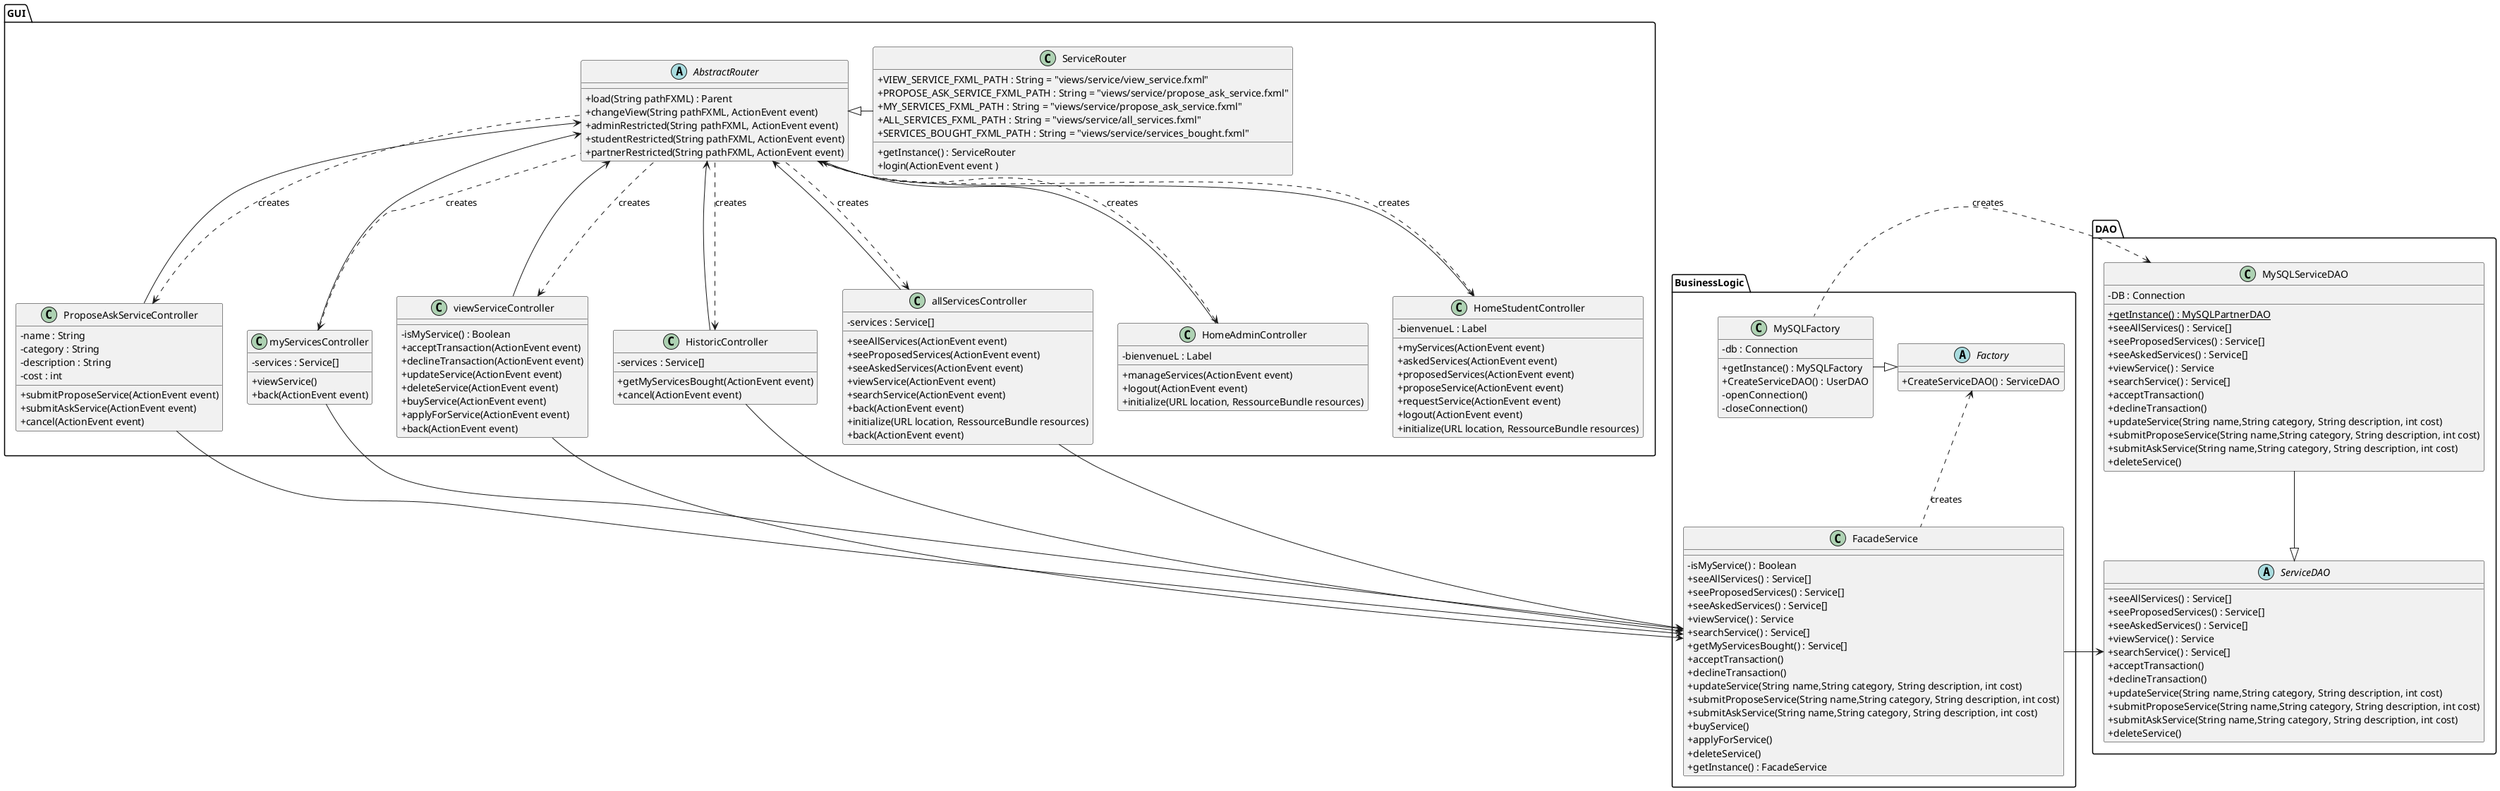 @startuml
skinparam classAttributeIconSize 0

package GUI{
    abstract class AbstractRouter{
        + load(String pathFXML) : Parent
        + changeView(String pathFXML, ActionEvent event)
        + adminRestricted(String pathFXML, ActionEvent event)
        + studentRestricted(String pathFXML, ActionEvent event)
        + partnerRestricted(String pathFXML, ActionEvent event)
    }
    class HomeAdminController{
            - bienvenueL : Label
            + manageServices(ActionEvent event)
            + logout(ActionEvent event)
            + initialize(URL location, RessourceBundle resources)
    }
    class HomeStudentController{
            - bienvenueL : Label
            + myServices(ActionEvent event)
            + askedServices(ActionEvent event)
            + proposedServices(ActionEvent event)
            + proposeService(ActionEvent event)
            + requestService(ActionEvent event)
            + logout(ActionEvent event)
            + initialize(URL location, RessourceBundle resources)
    }
    class ProposeAskServiceController{
        - name : String
        - category : String
        - description : String
        - cost : int

        + submitProposeService(ActionEvent event)
        + submitAskService(ActionEvent event)
        + cancel(ActionEvent event)
    }
    class HistoricController{
            - services : Service[]

            + getMyServicesBought(ActionEvent event)
            + cancel(ActionEvent event)
        }

    class myServicesController{
        - services : Service[]

        + viewService()
        + back(ActionEvent event)
    }

    class viewServiceController{
        - isMyService() : Boolean
        + acceptTransaction(ActionEvent event)
        + declineTransaction(ActionEvent event)
        + updateService(ActionEvent event)
        + deleteService(ActionEvent event)
        + buyService(ActionEvent event)
        + applyForService(ActionEvent event)
        + back(ActionEvent event)
    }

    class allServicesController{
        - services : Service[]

        + seeAllServices(ActionEvent event)
        + seeProposedServices(ActionEvent event)
        + seeAskedServices(ActionEvent event)
        + viewService(ActionEvent event)
        + searchService(ActionEvent event)
        + back(ActionEvent event)
        + initialize(URL location, RessourceBundle resources)
        + back(ActionEvent event)
    }


    class ServiceRouter{
        + VIEW_SERVICE_FXML_PATH : String = "views/service/view_service.fxml"
        + PROPOSE_ASK_SERVICE_FXML_PATH : String = "views/service/propose_ask_service.fxml"
        + MY_SERVICES_FXML_PATH : String = "views/service/propose_ask_service.fxml"
        + ALL_SERVICES_FXML_PATH : String = "views/service/all_services.fxml"
        + SERVICES_BOUGHT_FXML_PATH : String = "views/service/services_bought.fxml"
        + getInstance() : ServiceRouter
        + login(ActionEvent event )
    }

    AbstractRouter <|-right- ServiceRouter


    AbstractRouter <-- HomeAdminController
    AbstractRouter <-- HomeStudentController
    AbstractRouter <-- allServicesController
    AbstractRouter <-- HistoricController
    AbstractRouter <-- viewServiceController
    AbstractRouter <-- myServicesController
    AbstractRouter <-- ProposeAskServiceController

    allServicesController <.. AbstractRouter : creates
    HistoricController <.. AbstractRouter : creates
    HomeAdminController <.. AbstractRouter : creates
    HomeStudentController <.. AbstractRouter : creates
    ProposeAskServiceController <.. AbstractRouter : creates
    myServicesController <.. AbstractRouter : creates
    viewServiceController <.. AbstractRouter : creates




}
package BusinessLogic{
    class FacadeService{
        - isMyService() : Boolean
        + seeAllServices() : Service[]
        + seeProposedServices() : Service[]
        + seeAskedServices() : Service[]
        + viewService() : Service
        + searchService() : Service[]
        + getMyServicesBought() : Service[]
        + acceptTransaction()
        + declineTransaction()
        + updateService(String name,String category, String description, int cost)
        + submitProposeService(String name,String category, String description, int cost)
        + submitAskService(String name,String category, String description, int cost)
        + buyService()
        + applyForService()
        + deleteService()
        + getInstance() : FacadeService
    }

    abstract class Factory{
        + CreateServiceDAO() : ServiceDAO
    }
    class MySQLFactory{
        - db : Connection
        + getInstance() : MySQLFactory
        + CreateServiceDAO() : UserDAO
        - openConnection()
        - closeConnection()
    }


    Factory <.. FacadeService : creates
    Factory <|-left- MySQLFactory

    FacadeService <-up- allServicesController
    FacadeService <-up- HistoricController
    FacadeService <-up- viewServiceController
    FacadeService <-up- myServicesController
    FacadeService <-up- ProposeAskServiceController



}

package DAO{

    abstract class ServiceDAO{
        + seeAllServices() : Service[]
        + seeProposedServices() : Service[]
        + seeAskedServices() : Service[]
        + viewService() : Service
        + searchService() : Service[]
        + acceptTransaction()
        + declineTransaction()
        + updateService(String name,String category, String description, int cost)
        + submitProposeService(String name,String category, String description, int cost)
        + submitAskService(String name,String category, String description, int cost)
        + deleteService()
    }

    class MySQLServiceDAO{
        - DB : Connection
        + {static} getInstance() : MySQLPartnerDAO
        + seeAllServices() : Service[]
        + seeProposedServices() : Service[]
        + seeAskedServices() : Service[]
        + viewService() : Service
        + searchService() : Service[]
        + acceptTransaction()
        + declineTransaction()
        + updateService(String name,String category, String description, int cost)
        + submitProposeService(String name,String category, String description, int cost)
        + submitAskService(String name,String category, String description, int cost)
        + deleteService()
    }

    MySQLServiceDAO --|> ServiceDAO
    MySQLServiceDAO <.right. MySQLFactory : creates

    ServiceDAO <-right- FacadeService
}



@enduml